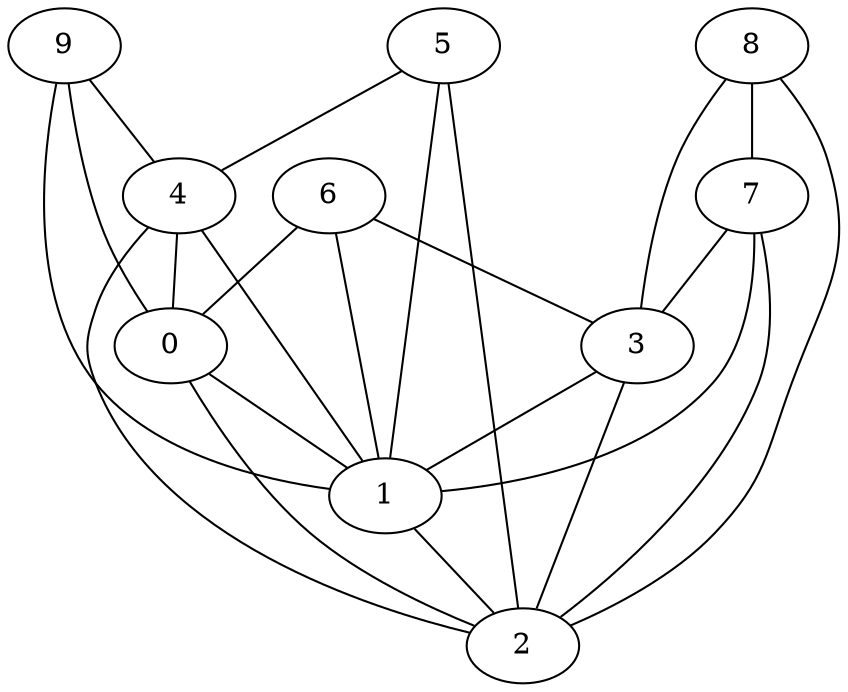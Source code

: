 graph {
    0 [ label = "0" ]
    1 [ label = "1" ]
    2 [ label = "2" ]
    3 [ label = "3" ]
    4 [ label = "4" ]
    5 [ label = "5" ]
    6 [ label = "6" ]
    7 [ label = "7" ]
    8 [ label = "8" ]
    9 [ label = "9" ]
    0 -- 1 [ ]
    0 -- 2 [ ]
    1 -- 2 [ ]
    9 -- 4 [ ]
    3 -- 1 [ ]
    3 -- 2 [ ]
    4 -- 0 [ ]
    4 -- 1 [ ]
    4 -- 2 [ ]
    5 -- 1 [ ]
    5 -- 2 [ ]
    5 -- 4 [ ]
    6 -- 0 [ ]
    6 -- 1 [ ]
    6 -- 3 [ ]
    7 -- 1 [ ]
    7 -- 2 [ ]
    7 -- 3 [ ]
    8 -- 2 [ ]
    8 -- 3 [ ]
    8 -- 7 [ ]
    9 -- 0 [ ]
    9 -- 1 [ ]
}
